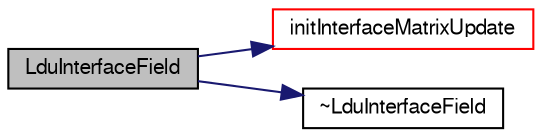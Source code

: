 digraph "LduInterfaceField"
{
  bgcolor="transparent";
  edge [fontname="FreeSans",fontsize="10",labelfontname="FreeSans",labelfontsize="10"];
  node [fontname="FreeSans",fontsize="10",shape=record];
  rankdir="LR";
  Node0 [label="LduInterfaceField",height=0.2,width=0.4,color="black", fillcolor="grey75", style="filled", fontcolor="black"];
  Node0 -> Node1 [color="midnightblue",fontsize="10",style="solid",fontname="FreeSans"];
  Node1 [label="initInterfaceMatrixUpdate",height=0.2,width=0.4,color="red",URL="$a26782.html#a7f65cda4510bf58c5dfd6d03e34e9069",tooltip="Initialise neighbour matrix update. "];
  Node0 -> Node3 [color="midnightblue",fontsize="10",style="solid",fontname="FreeSans"];
  Node3 [label="~LduInterfaceField",height=0.2,width=0.4,color="black",URL="$a26782.html#aee4f33359ca5cc796adf476a27a4b642",tooltip="Destructor. "];
}
